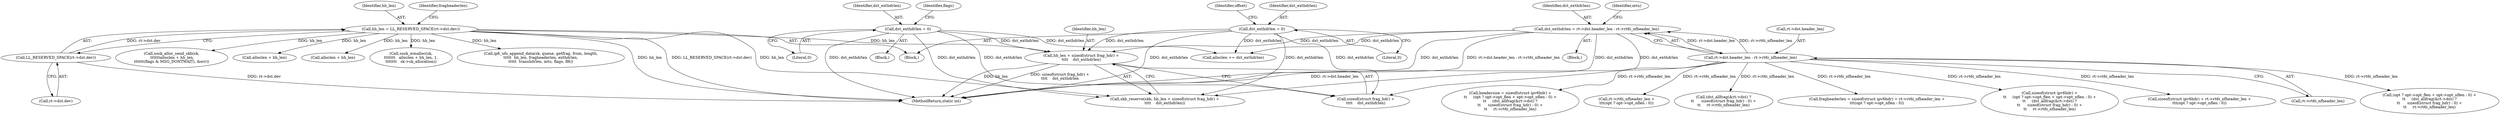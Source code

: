 digraph "0_linux_232cd35d0804cc241eb887bb8d4d9b3b9881c64a@API" {
"1000748" [label="(Call,hh_len + sizeof(struct frag_hdr) +\n\t\t\t\t    dst_exthdrlen)"];
"1000215" [label="(Call,hh_len = LL_RESERVED_SPACE(rt->dst.dev))"];
"1000217" [label="(Call,LL_RESERVED_SPACE(rt->dst.dev))"];
"1000882" [label="(Call,dst_exthdrlen = 0)"];
"1000196" [label="(Call,dst_exthdrlen = rt->dst.header_len - rt->rt6i_nfheader_len)"];
"1000198" [label="(Call,rt->dst.header_len - rt->rt6i_nfheader_len)"];
"1000142" [label="(Call,dst_exthdrlen = 0)"];
"1000680" [label="(Call,sock_alloc_send_skb(sk,\n \t\t\t\t\t\talloclen + hh_len,\n\t\t\t\t\t\t(flags & MSG_DONTWAIT), &err))"];
"1000883" [label="(Identifier,dst_exthdrlen)"];
"1000228" [label="(Call,rt->rt6i_nfheader_len +\n\t\t\t(opt ? opt->opt_nflen : 0))"];
"1000882" [label="(Call,dst_exthdrlen = 0)"];
"1000142" [label="(Call,dst_exthdrlen = 0)"];
"1000750" [label="(Call,sizeof(struct frag_hdr) +\n\t\t\t\t    dst_exthdrlen)"];
"1000266" [label="(Call,(dst_allfrag(&rt->dst) ?\n\t\t      sizeof(struct frag_hdr) : 0) +\n\t\t     rt->rt6i_nfheader_len)"];
"1000150" [label="(Identifier,offset)"];
"1000888" [label="(Identifier,flags)"];
"1000223" [label="(Call,fragheaderlen = sizeof(struct ipv6hdr) + rt->rt6i_nfheader_len +\n\t\t\t(opt ? opt->opt_nflen : 0))"];
"1000749" [label="(Identifier,hh_len)"];
"1001103" [label="(MethodReturn,static int)"];
"1000216" [label="(Identifier,hh_len)"];
"1000198" [label="(Call,rt->dst.header_len - rt->rt6i_nfheader_len)"];
"1000252" [label="(Call,sizeof(struct ipv6hdr) +\n\t\t     (opt ? opt->opt_flen + opt->opt_nflen : 0) +\n\t\t     (dst_allfrag(&rt->dst) ?\n\t\t      sizeof(struct frag_hdr) : 0) +\n\t\t     rt->rt6i_nfheader_len)"];
"1000711" [label="(Call,alloclen + hh_len)"];
"1000215" [label="(Call,hh_len = LL_RESERVED_SPACE(rt->dst.dev))"];
"1000197" [label="(Identifier,dst_exthdrlen)"];
"1000746" [label="(Call,skb_reserve(skb, hh_len + sizeof(struct frag_hdr) +\n\t\t\t\t    dst_exthdrlen))"];
"1000187" [label="(Block,)"];
"1000642" [label="(Call,alloclen += dst_exthdrlen)"];
"1000196" [label="(Call,dst_exthdrlen = rt->dst.header_len - rt->rt6i_nfheader_len)"];
"1000199" [label="(Call,rt->dst.header_len)"];
"1000225" [label="(Call,sizeof(struct ipv6hdr) + rt->rt6i_nfheader_len +\n\t\t\t(opt ? opt->opt_nflen : 0))"];
"1000204" [label="(Call,rt->rt6i_nfheader_len)"];
"1000748" [label="(Call,hh_len + sizeof(struct frag_hdr) +\n\t\t\t\t    dst_exthdrlen)"];
"1000127" [label="(Block,)"];
"1000217" [label="(Call,LL_RESERVED_SPACE(rt->dst.dev))"];
"1000544" [label="(Block,)"];
"1000224" [label="(Identifier,fragheaderlen)"];
"1000255" [label="(Call,(opt ? opt->opt_flen + opt->opt_nflen : 0) +\n\t\t     (dst_allfrag(&rt->dst) ?\n\t\t      sizeof(struct frag_hdr) : 0) +\n\t\t     rt->rt6i_nfheader_len)"];
"1000250" [label="(Call,headersize = sizeof(struct ipv6hdr) +\n\t\t     (opt ? opt->opt_flen + opt->opt_nflen : 0) +\n\t\t     (dst_allfrag(&rt->dst) ?\n\t\t      sizeof(struct frag_hdr) : 0) +\n\t\t     rt->rt6i_nfheader_len)"];
"1000143" [label="(Identifier,dst_exthdrlen)"];
"1000208" [label="(Identifier,mtu)"];
"1000218" [label="(Call,rt->dst.dev)"];
"1000682" [label="(Call,alloclen + hh_len)"];
"1000709" [label="(Call,sock_wmalloc(sk,\n\t\t\t\t\t\t\t   alloclen + hh_len, 1,\n\t\t\t\t\t\t\t   sk->sk_allocation))"];
"1000481" [label="(Call,ip6_ufo_append_data(sk, queue, getfrag, from, length,\n\t\t\t\t\t  hh_len, fragheaderlen, exthdrlen,\n\t\t\t\t\t  transhdrlen, mtu, flags, fl6))"];
"1000884" [label="(Literal,0)"];
"1000144" [label="(Literal,0)"];
"1000748" -> "1000746"  [label="AST: "];
"1000748" -> "1000750"  [label="CFG: "];
"1000749" -> "1000748"  [label="AST: "];
"1000750" -> "1000748"  [label="AST: "];
"1000746" -> "1000748"  [label="CFG: "];
"1000748" -> "1001103"  [label="DDG: sizeof(struct frag_hdr) +\n\t\t\t\t    dst_exthdrlen"];
"1000748" -> "1001103"  [label="DDG: hh_len"];
"1000215" -> "1000748"  [label="DDG: hh_len"];
"1000882" -> "1000748"  [label="DDG: dst_exthdrlen"];
"1000196" -> "1000748"  [label="DDG: dst_exthdrlen"];
"1000142" -> "1000748"  [label="DDG: dst_exthdrlen"];
"1000215" -> "1000127"  [label="AST: "];
"1000215" -> "1000217"  [label="CFG: "];
"1000216" -> "1000215"  [label="AST: "];
"1000217" -> "1000215"  [label="AST: "];
"1000224" -> "1000215"  [label="CFG: "];
"1000215" -> "1001103"  [label="DDG: hh_len"];
"1000215" -> "1001103"  [label="DDG: LL_RESERVED_SPACE(rt->dst.dev)"];
"1000217" -> "1000215"  [label="DDG: rt->dst.dev"];
"1000215" -> "1000481"  [label="DDG: hh_len"];
"1000215" -> "1000680"  [label="DDG: hh_len"];
"1000215" -> "1000682"  [label="DDG: hh_len"];
"1000215" -> "1000709"  [label="DDG: hh_len"];
"1000215" -> "1000711"  [label="DDG: hh_len"];
"1000215" -> "1000746"  [label="DDG: hh_len"];
"1000217" -> "1000218"  [label="CFG: "];
"1000218" -> "1000217"  [label="AST: "];
"1000217" -> "1001103"  [label="DDG: rt->dst.dev"];
"1000882" -> "1000544"  [label="AST: "];
"1000882" -> "1000884"  [label="CFG: "];
"1000883" -> "1000882"  [label="AST: "];
"1000884" -> "1000882"  [label="AST: "];
"1000888" -> "1000882"  [label="CFG: "];
"1000882" -> "1001103"  [label="DDG: dst_exthdrlen"];
"1000882" -> "1000642"  [label="DDG: dst_exthdrlen"];
"1000882" -> "1000746"  [label="DDG: dst_exthdrlen"];
"1000882" -> "1000750"  [label="DDG: dst_exthdrlen"];
"1000196" -> "1000187"  [label="AST: "];
"1000196" -> "1000198"  [label="CFG: "];
"1000197" -> "1000196"  [label="AST: "];
"1000198" -> "1000196"  [label="AST: "];
"1000208" -> "1000196"  [label="CFG: "];
"1000196" -> "1001103"  [label="DDG: dst_exthdrlen"];
"1000196" -> "1001103"  [label="DDG: rt->dst.header_len - rt->rt6i_nfheader_len"];
"1000198" -> "1000196"  [label="DDG: rt->dst.header_len"];
"1000198" -> "1000196"  [label="DDG: rt->rt6i_nfheader_len"];
"1000196" -> "1000642"  [label="DDG: dst_exthdrlen"];
"1000196" -> "1000746"  [label="DDG: dst_exthdrlen"];
"1000196" -> "1000750"  [label="DDG: dst_exthdrlen"];
"1000198" -> "1000204"  [label="CFG: "];
"1000199" -> "1000198"  [label="AST: "];
"1000204" -> "1000198"  [label="AST: "];
"1000198" -> "1001103"  [label="DDG: rt->dst.header_len"];
"1000198" -> "1000223"  [label="DDG: rt->rt6i_nfheader_len"];
"1000198" -> "1000225"  [label="DDG: rt->rt6i_nfheader_len"];
"1000198" -> "1000228"  [label="DDG: rt->rt6i_nfheader_len"];
"1000198" -> "1000250"  [label="DDG: rt->rt6i_nfheader_len"];
"1000198" -> "1000252"  [label="DDG: rt->rt6i_nfheader_len"];
"1000198" -> "1000255"  [label="DDG: rt->rt6i_nfheader_len"];
"1000198" -> "1000266"  [label="DDG: rt->rt6i_nfheader_len"];
"1000142" -> "1000127"  [label="AST: "];
"1000142" -> "1000144"  [label="CFG: "];
"1000143" -> "1000142"  [label="AST: "];
"1000144" -> "1000142"  [label="AST: "];
"1000150" -> "1000142"  [label="CFG: "];
"1000142" -> "1001103"  [label="DDG: dst_exthdrlen"];
"1000142" -> "1000642"  [label="DDG: dst_exthdrlen"];
"1000142" -> "1000746"  [label="DDG: dst_exthdrlen"];
"1000142" -> "1000750"  [label="DDG: dst_exthdrlen"];
}
